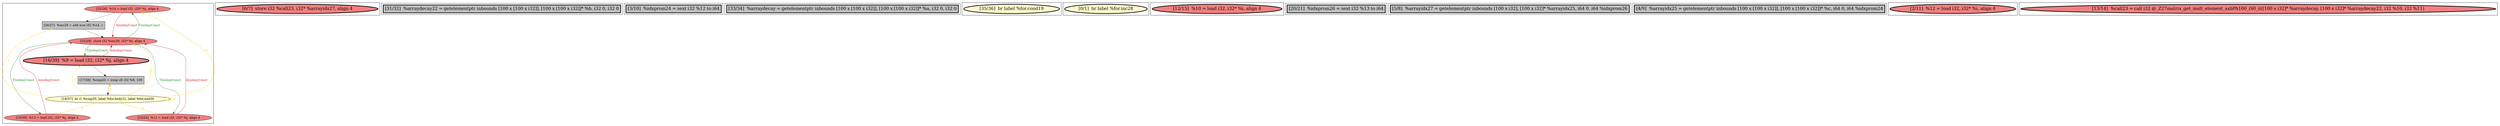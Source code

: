 
digraph G {





subgraph cluster11 {


node1086 [fillcolor=lightcoral,label="[25/28]  %14 = load i32, i32* %j, align 4",shape=ellipse,style=filled ]
node1080 [fillcolor=lightcoral,label="[23/24]  %11 = load i32, i32* %j, align 4",shape=ellipse,style=filled ]
node1085 [fillcolor=grey,label="[17/38]  %cmp20 = icmp slt i32 %9, 100",shape=rectangle,style=filled ]
node1079 [fillcolor=lightcoral,label="[19/30]  %13 = load i32, i32* %j, align 4",shape=ellipse,style=filled ]
node1082 [penwidth=3.0,fontsize=20,fillcolor=lightcoral,label="[16/39]  %9 = load i32, i32* %j, align 4",shape=ellipse,style=filled ]
node1084 [fillcolor=grey,label="[26/27]  %inc29 = add nsw i32 %14, 1",shape=rectangle,style=filled ]
node1081 [fillcolor=lightcoral,label="[22/29]  store i32 %inc29, i32* %j, align 4",shape=ellipse,style=filled ]
node1083 [fillcolor=lemonchiffon,label="[18/37]  br i1 %cmp20, label %for.body21, label %for.end30",shape=ellipse,style=filled ]

node1083->node1085 [style=solid,color=gold,label="C",penwidth=1.0,fontcolor=gold ]
node1085->node1083 [style=solid,color=black,label="",penwidth=0.5,fontcolor=black ]
node1083->node1082 [style=solid,color=gold,label="C",penwidth=1.0,fontcolor=gold ]
node1079->node1081 [style=solid,color=firebrick3,label="A|indep|Const",penwidth=1.0,fontcolor=firebrick3 ]
node1081->node1079 [style=solid,color=forestgreen,label="T|indep|Const",penwidth=1.0,fontcolor=forestgreen ]
node1084->node1081 [style=solid,color=black,label="",penwidth=0.5,fontcolor=black ]
node1080->node1081 [style=solid,color=firebrick3,label="A|indep|Const",penwidth=1.0,fontcolor=firebrick3 ]
node1083->node1084 [style=solid,color=gold,label="C",penwidth=1.0,fontcolor=gold ]
node1081->node1082 [style=solid,color=forestgreen,label="T|indep|Const",penwidth=1.0,fontcolor=forestgreen ]
node1086->node1084 [style=solid,color=black,label="",penwidth=0.5,fontcolor=black ]
node1081->node1080 [style=solid,color=forestgreen,label="T|indep|Const",penwidth=1.0,fontcolor=forestgreen ]
node1083->node1079 [style=solid,color=gold,label="C",penwidth=1.0,fontcolor=gold ]
node1082->node1085 [style=solid,color=black,label="",penwidth=0.5,fontcolor=black ]
node1082->node1081 [style=solid,color=firebrick3,label="A|indep|Const",penwidth=1.0,fontcolor=firebrick3 ]
node1086->node1081 [style=solid,color=firebrick3,label="A|indep|Const",penwidth=1.0,fontcolor=firebrick3 ]
node1083->node1086 [style=solid,color=gold,label="C",penwidth=1.0,fontcolor=gold ]
node1083->node1083 [style=solid,color=gold,label="C",penwidth=1.0,fontcolor=gold ]
node1083->node1080 [style=solid,color=gold,label="C",penwidth=1.0,fontcolor=gold ]
node1083->node1081 [style=solid,color=gold,label="C",penwidth=1.0,fontcolor=gold ]
node1081->node1086 [style=solid,color=forestgreen,label="T|indep|Const",penwidth=1.0,fontcolor=forestgreen ]


}

subgraph cluster10 {


node1078 [penwidth=3.0,fontsize=20,fillcolor=lightcoral,label="[6/7]  store i32 %call23, i32* %arrayidx27, align 4",shape=ellipse,style=filled ]



}

subgraph cluster9 {


node1077 [penwidth=3.0,fontsize=20,fillcolor=grey,label="[31/32]  %arraydecay22 = getelementptr inbounds [100 x [100 x i32]], [100 x [100 x i32]]* %b, i32 0, i32 0",shape=rectangle,style=filled ]



}

subgraph cluster8 {


node1076 [penwidth=3.0,fontsize=20,fillcolor=grey,label="[3/10]  %idxprom24 = sext i32 %12 to i64",shape=rectangle,style=filled ]



}

subgraph cluster7 {


node1075 [penwidth=3.0,fontsize=20,fillcolor=grey,label="[33/34]  %arraydecay = getelementptr inbounds [100 x [100 x i32]], [100 x [100 x i32]]* %a, i32 0, i32 0",shape=rectangle,style=filled ]



}

subgraph cluster6 {


node1074 [penwidth=3.0,fontsize=20,fillcolor=lemonchiffon,label="[35/36]  br label %for.cond19",shape=ellipse,style=filled ]



}

subgraph cluster0 {


node1068 [penwidth=3.0,fontsize=20,fillcolor=lemonchiffon,label="[0/1]  br label %for.inc28",shape=ellipse,style=filled ]



}

subgraph cluster12 {


node1087 [penwidth=3.0,fontsize=20,fillcolor=lightcoral,label="[12/15]  %10 = load i32, i32* %i, align 4",shape=ellipse,style=filled ]



}

subgraph cluster5 {


node1073 [penwidth=3.0,fontsize=20,fillcolor=grey,label="[20/21]  %idxprom26 = sext i32 %13 to i64",shape=rectangle,style=filled ]



}

subgraph cluster1 {


node1069 [penwidth=3.0,fontsize=20,fillcolor=grey,label="[5/8]  %arrayidx27 = getelementptr inbounds [100 x i32], [100 x i32]* %arrayidx25, i64 0, i64 %idxprom26",shape=rectangle,style=filled ]



}

subgraph cluster2 {


node1070 [penwidth=3.0,fontsize=20,fillcolor=grey,label="[4/9]  %arrayidx25 = getelementptr inbounds [100 x [100 x i32]], [100 x [100 x i32]]* %c, i64 0, i64 %idxprom24",shape=rectangle,style=filled ]



}

subgraph cluster3 {


node1071 [penwidth=3.0,fontsize=20,fillcolor=lightcoral,label="[2/11]  %12 = load i32, i32* %i, align 4",shape=ellipse,style=filled ]



}

subgraph cluster4 {


node1072 [penwidth=3.0,fontsize=20,fillcolor=lightcoral,label="[13/14]  %call23 = call i32 @_Z27matrix_get_mult_element_axbPA100_iS0_ii([100 x i32]* %arraydecay, [100 x i32]* %arraydecay22, i32 %10, i32 %11)",shape=ellipse,style=filled ]



}

}
